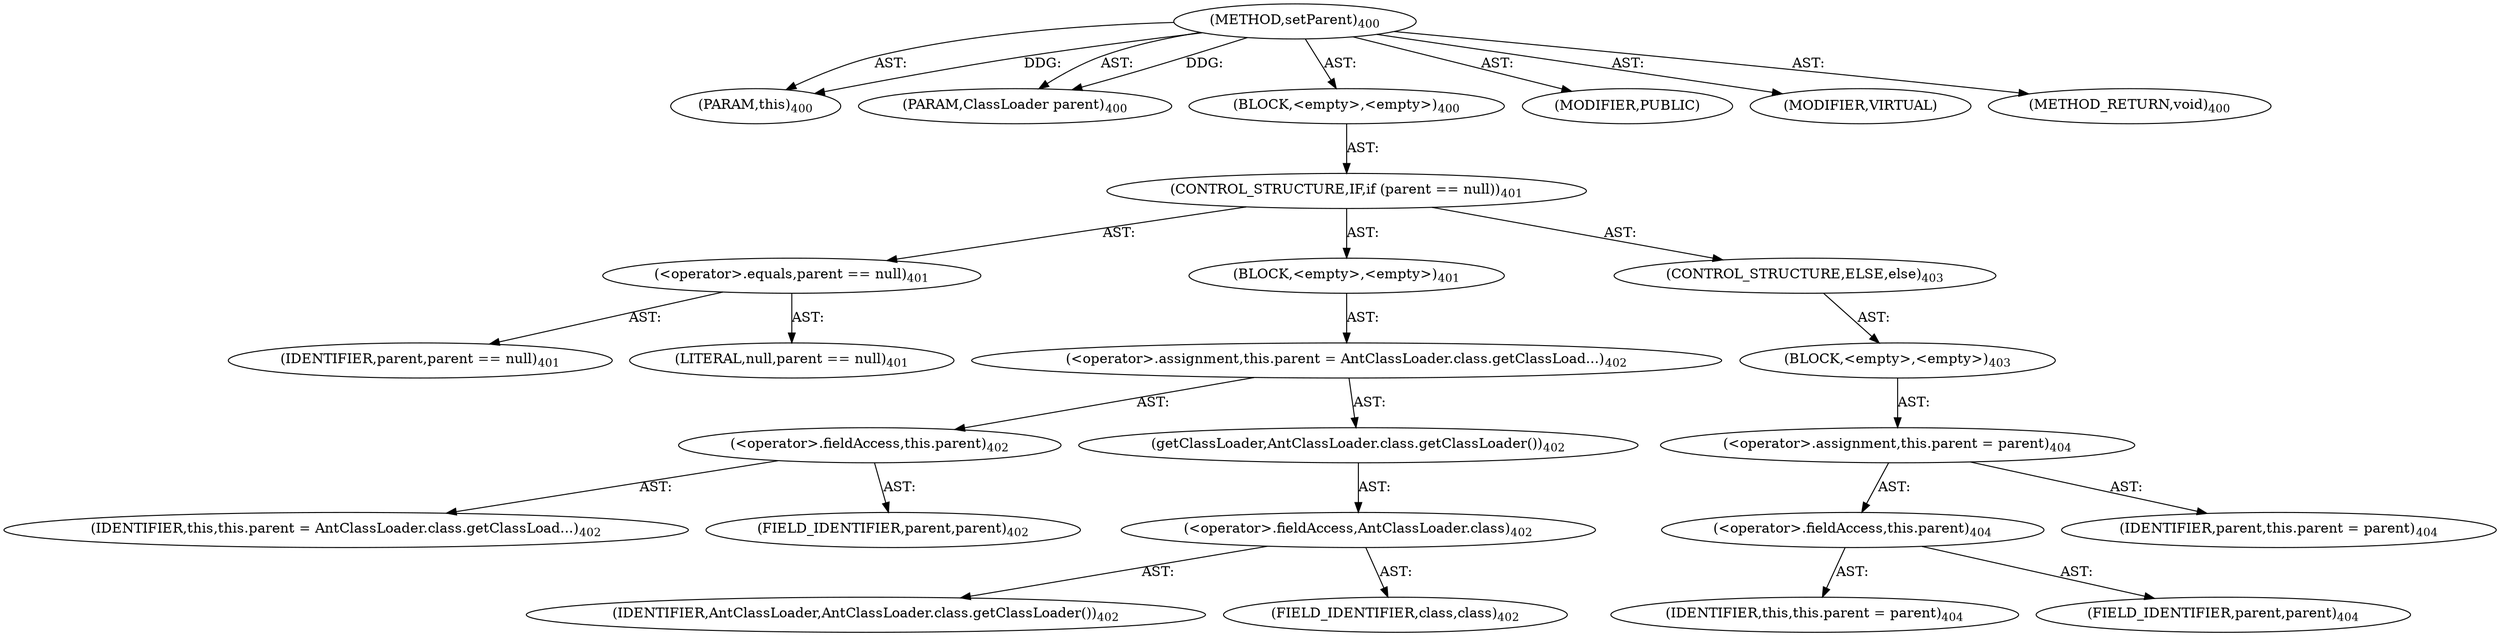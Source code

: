 digraph "setParent" {  
"111669149707" [label = <(METHOD,setParent)<SUB>400</SUB>> ]
"115964116999" [label = <(PARAM,this)<SUB>400</SUB>> ]
"115964117037" [label = <(PARAM,ClassLoader parent)<SUB>400</SUB>> ]
"25769803796" [label = <(BLOCK,&lt;empty&gt;,&lt;empty&gt;)<SUB>400</SUB>> ]
"47244640265" [label = <(CONTROL_STRUCTURE,IF,if (parent == null))<SUB>401</SUB>> ]
"30064771226" [label = <(&lt;operator&gt;.equals,parent == null)<SUB>401</SUB>> ]
"68719476898" [label = <(IDENTIFIER,parent,parent == null)<SUB>401</SUB>> ]
"90194313244" [label = <(LITERAL,null,parent == null)<SUB>401</SUB>> ]
"25769803797" [label = <(BLOCK,&lt;empty&gt;,&lt;empty&gt;)<SUB>401</SUB>> ]
"30064771227" [label = <(&lt;operator&gt;.assignment,this.parent = AntClassLoader.class.getClassLoad...)<SUB>402</SUB>> ]
"30064771228" [label = <(&lt;operator&gt;.fieldAccess,this.parent)<SUB>402</SUB>> ]
"68719476750" [label = <(IDENTIFIER,this,this.parent = AntClassLoader.class.getClassLoad...)<SUB>402</SUB>> ]
"55834574905" [label = <(FIELD_IDENTIFIER,parent,parent)<SUB>402</SUB>> ]
"30064771229" [label = <(getClassLoader,AntClassLoader.class.getClassLoader())<SUB>402</SUB>> ]
"30064771230" [label = <(&lt;operator&gt;.fieldAccess,AntClassLoader.class)<SUB>402</SUB>> ]
"68719476899" [label = <(IDENTIFIER,AntClassLoader,AntClassLoader.class.getClassLoader())<SUB>402</SUB>> ]
"55834574906" [label = <(FIELD_IDENTIFIER,class,class)<SUB>402</SUB>> ]
"47244640266" [label = <(CONTROL_STRUCTURE,ELSE,else)<SUB>403</SUB>> ]
"25769803798" [label = <(BLOCK,&lt;empty&gt;,&lt;empty&gt;)<SUB>403</SUB>> ]
"30064771231" [label = <(&lt;operator&gt;.assignment,this.parent = parent)<SUB>404</SUB>> ]
"30064771232" [label = <(&lt;operator&gt;.fieldAccess,this.parent)<SUB>404</SUB>> ]
"68719476751" [label = <(IDENTIFIER,this,this.parent = parent)<SUB>404</SUB>> ]
"55834574907" [label = <(FIELD_IDENTIFIER,parent,parent)<SUB>404</SUB>> ]
"68719476900" [label = <(IDENTIFIER,parent,this.parent = parent)<SUB>404</SUB>> ]
"133143986219" [label = <(MODIFIER,PUBLIC)> ]
"133143986220" [label = <(MODIFIER,VIRTUAL)> ]
"128849018891" [label = <(METHOD_RETURN,void)<SUB>400</SUB>> ]
  "111669149707" -> "115964116999"  [ label = "AST: "] 
  "111669149707" -> "115964117037"  [ label = "AST: "] 
  "111669149707" -> "25769803796"  [ label = "AST: "] 
  "111669149707" -> "133143986219"  [ label = "AST: "] 
  "111669149707" -> "133143986220"  [ label = "AST: "] 
  "111669149707" -> "128849018891"  [ label = "AST: "] 
  "25769803796" -> "47244640265"  [ label = "AST: "] 
  "47244640265" -> "30064771226"  [ label = "AST: "] 
  "47244640265" -> "25769803797"  [ label = "AST: "] 
  "47244640265" -> "47244640266"  [ label = "AST: "] 
  "30064771226" -> "68719476898"  [ label = "AST: "] 
  "30064771226" -> "90194313244"  [ label = "AST: "] 
  "25769803797" -> "30064771227"  [ label = "AST: "] 
  "30064771227" -> "30064771228"  [ label = "AST: "] 
  "30064771227" -> "30064771229"  [ label = "AST: "] 
  "30064771228" -> "68719476750"  [ label = "AST: "] 
  "30064771228" -> "55834574905"  [ label = "AST: "] 
  "30064771229" -> "30064771230"  [ label = "AST: "] 
  "30064771230" -> "68719476899"  [ label = "AST: "] 
  "30064771230" -> "55834574906"  [ label = "AST: "] 
  "47244640266" -> "25769803798"  [ label = "AST: "] 
  "25769803798" -> "30064771231"  [ label = "AST: "] 
  "30064771231" -> "30064771232"  [ label = "AST: "] 
  "30064771231" -> "68719476900"  [ label = "AST: "] 
  "30064771232" -> "68719476751"  [ label = "AST: "] 
  "30064771232" -> "55834574907"  [ label = "AST: "] 
  "111669149707" -> "115964116999"  [ label = "DDG: "] 
  "111669149707" -> "115964117037"  [ label = "DDG: "] 
}
